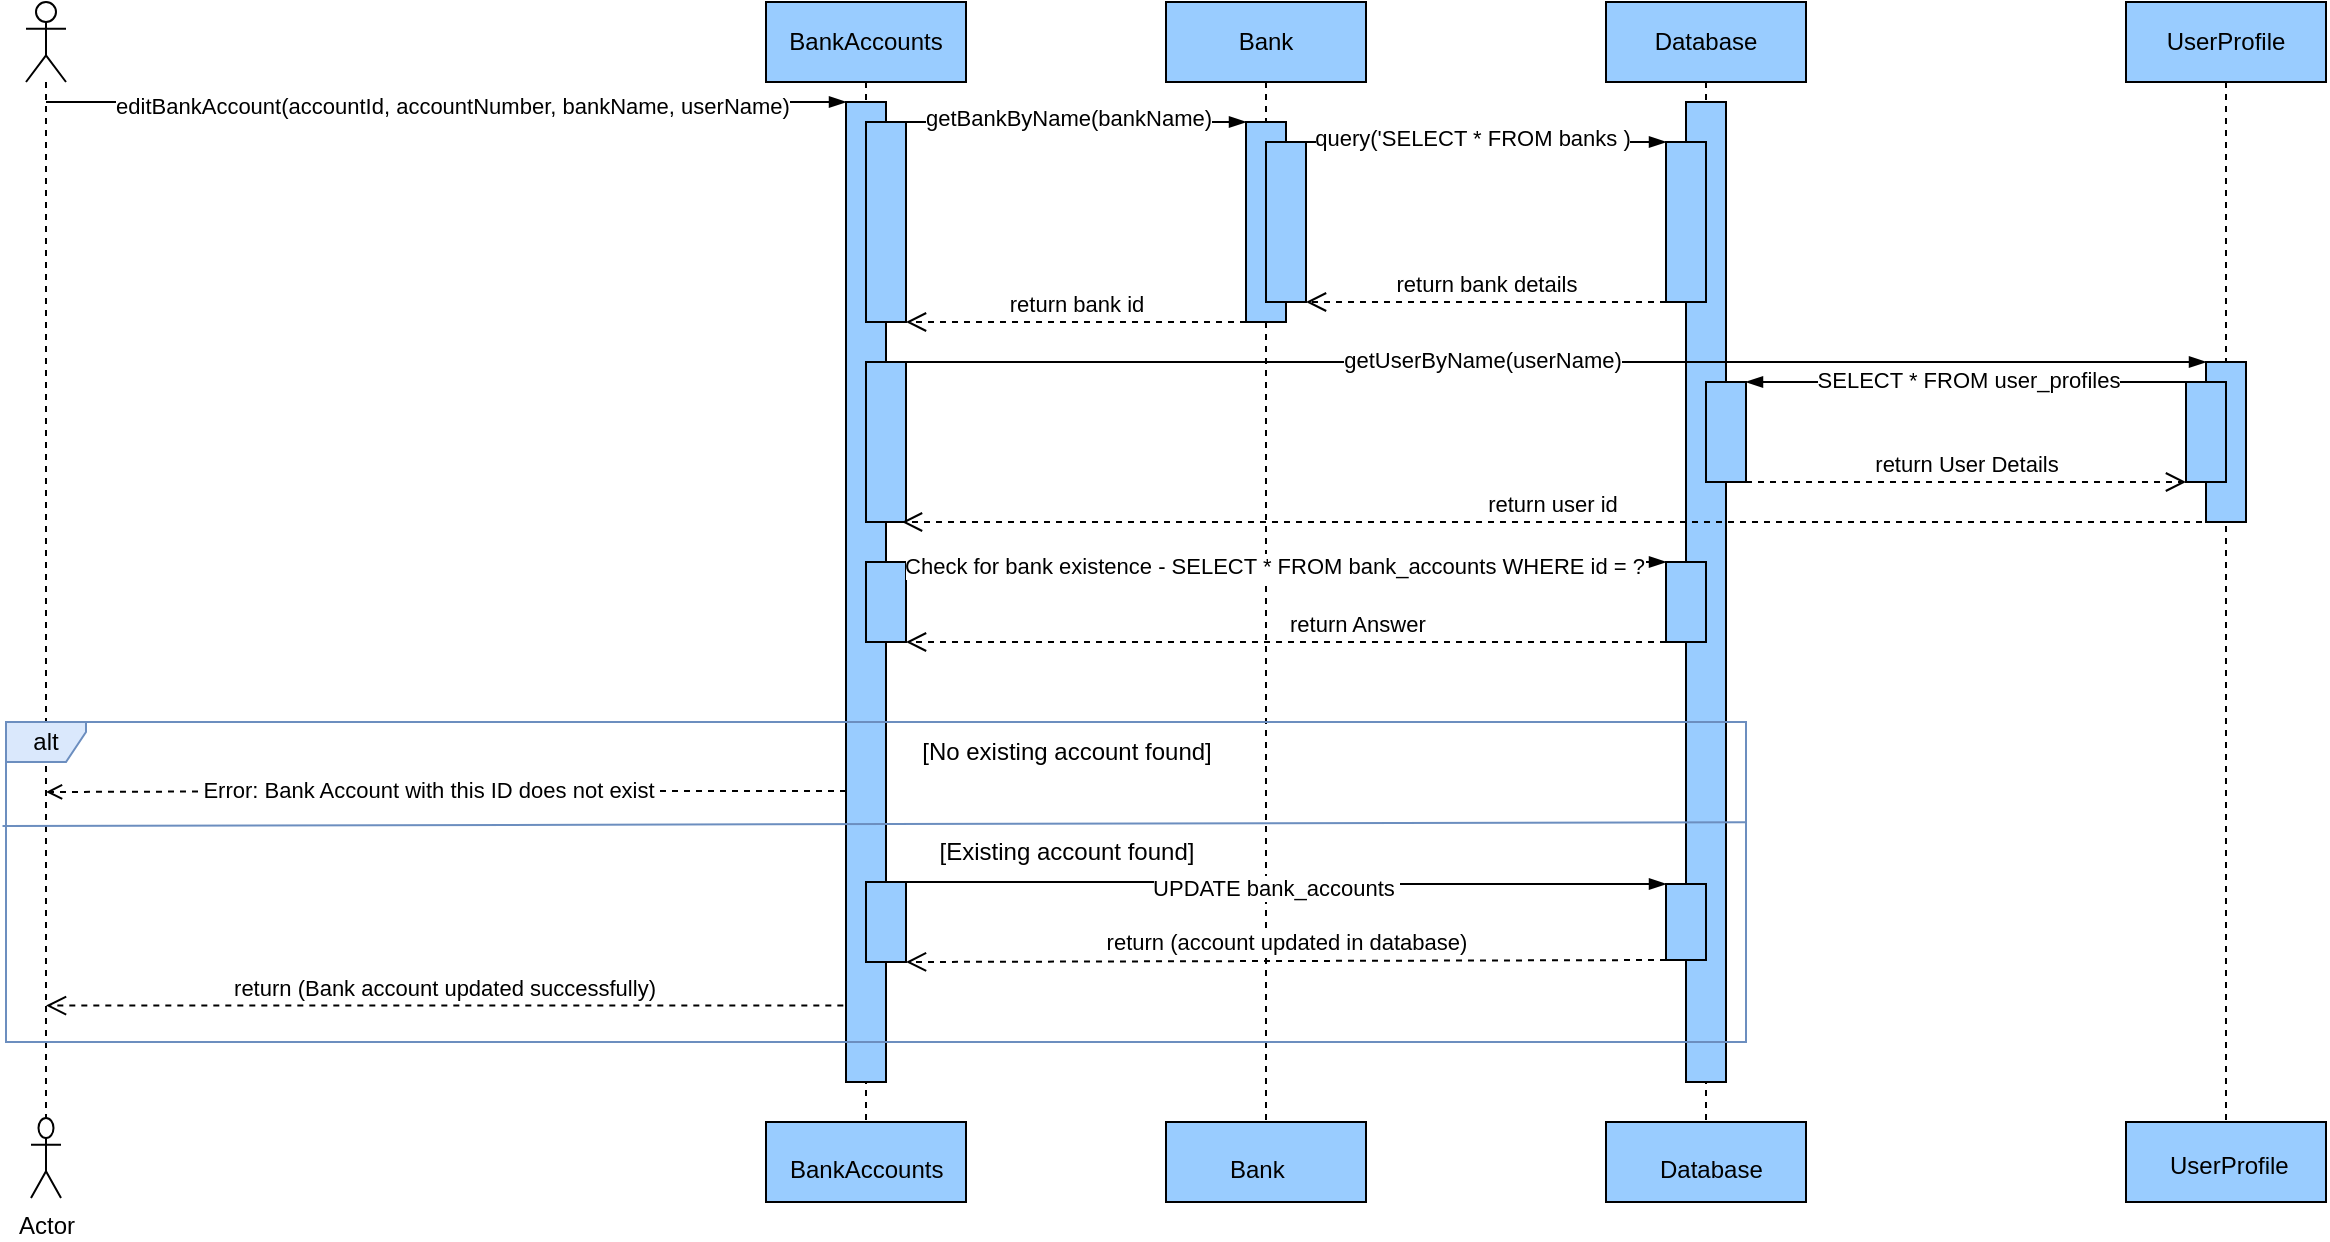 <mxfile version="24.2.3" type="device">
  <diagram name="Page-1" id="MjsJwB0A6UCAAo-0z1m6">
    <mxGraphModel dx="2284" dy="738" grid="1" gridSize="10" guides="1" tooltips="1" connect="1" arrows="1" fold="1" page="1" pageScale="1" pageWidth="850" pageHeight="1100" math="0" shadow="0">
      <root>
        <mxCell id="0" />
        <mxCell id="1" parent="0" />
        <mxCell id="C1IyReGumWcxW7wr3i9b-5" value="" style="group" parent="1" vertex="1" connectable="0">
          <mxGeometry x="-170" y="40" width="20" height="570" as="geometry" />
        </mxCell>
        <mxCell id="C1IyReGumWcxW7wr3i9b-4" value="" style="shape=umlLifeline;perimeter=lifelinePerimeter;whiteSpace=wrap;html=1;container=1;dropTarget=0;collapsible=0;recursiveResize=0;outlineConnect=0;portConstraint=eastwest;newEdgeStyle={&quot;curved&quot;:0,&quot;rounded&quot;:0};participant=umlActor;" parent="C1IyReGumWcxW7wr3i9b-5" vertex="1">
          <mxGeometry width="20" height="570" as="geometry" />
        </mxCell>
        <mxCell id="C1IyReGumWcxW7wr3i9b-1" value="Actor" style="shape=umlActor;verticalLabelPosition=bottom;verticalAlign=top;html=1;outlineConnect=0;" parent="C1IyReGumWcxW7wr3i9b-5" vertex="1">
          <mxGeometry x="2.5" y="558" width="15" height="40" as="geometry" />
        </mxCell>
        <mxCell id="C1IyReGumWcxW7wr3i9b-9" value="" style="group" parent="1" vertex="1" connectable="0">
          <mxGeometry x="200" y="40" width="100" height="570" as="geometry" />
        </mxCell>
        <mxCell id="C1IyReGumWcxW7wr3i9b-2" value="BankAccounts" style="shape=umlLifeline;perimeter=lifelinePerimeter;whiteSpace=wrap;html=1;container=1;dropTarget=0;collapsible=0;recursiveResize=0;outlineConnect=0;portConstraint=eastwest;newEdgeStyle={&quot;edgeStyle&quot;:&quot;elbowEdgeStyle&quot;,&quot;elbow&quot;:&quot;vertical&quot;,&quot;curved&quot;:0,&quot;rounded&quot;:0};fillColor=#99CCFF;" parent="C1IyReGumWcxW7wr3i9b-9" vertex="1">
          <mxGeometry width="100" height="570" as="geometry" />
        </mxCell>
        <mxCell id="C1IyReGumWcxW7wr3i9b-26" value="" style="rounded=0;whiteSpace=wrap;html=1;fillColor=#99CCFF;" parent="C1IyReGumWcxW7wr3i9b-9" vertex="1">
          <mxGeometry x="40" y="50" width="20" height="490" as="geometry" />
        </mxCell>
        <mxCell id="C1IyReGumWcxW7wr3i9b-39" value="" style="rounded=0;whiteSpace=wrap;html=1;fillColor=#99CCFF;" parent="C1IyReGumWcxW7wr3i9b-9" vertex="1">
          <mxGeometry x="50" y="60" width="20" height="100" as="geometry" />
        </mxCell>
        <mxCell id="C1IyReGumWcxW7wr3i9b-48" value="&lt;span style=&quot;color: rgba(0, 0, 0, 0); font-family: monospace; font-size: 0px; text-align: start; text-wrap: nowrap;&quot;&gt;%3CmxGraphModel%3E%3Croot%3E%3CmxCell%20id%3D%220%22%2F%3E%3CmxCell%20id%3D%221%22%20parent%3D%220%22%2F%3E%3CmxCell%20id%3D%222%22%20value%3D%22%22%20style%3D%22rounded%3D0%3BwhiteSpace%3Dwrap%3Bhtml%3D1%3B%22%20vertex%3D%221%22%20parent%3D%221%22%3E%3CmxGeometry%20x%3D%22660%22%20y%3D%22110%22%20width%3D%2220%22%20height%3D%2280%22%20as%3D%22geometry%22%2F%3E%3C%2FmxCell%3E%3C%2Froot%3E%3C%2FmxGraphModel%3E&lt;/span&gt;&lt;span style=&quot;color: rgba(0, 0, 0, 0); font-family: monospace; font-size: 0px; text-align: start; text-wrap: nowrap;&quot;&gt;%3CmxGraphModel%3E%3Croot%3E%3CmxCell%20id%3D%220%22%2F%3E%3CmxCell%20id%3D%221%22%20parent%3D%220%22%2F%3E%3CmxCell%20id%3D%222%22%20value%3D%22%22%20style%3D%22rounded%3D0%3BwhiteSpace%3Dwrap%3Bhtml%3D1%3B%22%20vertex%3D%221%22%20parent%3D%221%22%3E%3CmxGeometry%20x%3D%22660%22%20y%3D%22110%22%20width%3D%2220%22%20height%3D%2280%22%20as%3D%22geometry%22%2F%3E%3C%2FmxCell%3E%3C%2Froot%3E%3C%2FmxGraphModel%3E&lt;/span&gt;" style="rounded=0;whiteSpace=wrap;html=1;fillColor=#99CCFF;" parent="C1IyReGumWcxW7wr3i9b-9" vertex="1">
          <mxGeometry x="50" y="180" width="20" height="80" as="geometry" />
        </mxCell>
        <mxCell id="C1IyReGumWcxW7wr3i9b-59" value="" style="rounded=0;whiteSpace=wrap;html=1;fillColor=#99CCFF;" parent="C1IyReGumWcxW7wr3i9b-9" vertex="1">
          <mxGeometry x="50" y="280" width="20" height="40" as="geometry" />
        </mxCell>
        <mxCell id="C1IyReGumWcxW7wr3i9b-75" value="" style="rounded=0;whiteSpace=wrap;html=1;fillColor=#99CCFF;" parent="C1IyReGumWcxW7wr3i9b-9" vertex="1">
          <mxGeometry x="50" y="440" width="20" height="40" as="geometry" />
        </mxCell>
        <mxCell id="C1IyReGumWcxW7wr3i9b-10" value="" style="group" parent="1" vertex="1" connectable="0">
          <mxGeometry x="400" y="40" width="100" height="610" as="geometry" />
        </mxCell>
        <mxCell id="C1IyReGumWcxW7wr3i9b-11" value="Bank" style="shape=umlLifeline;perimeter=lifelinePerimeter;whiteSpace=wrap;html=1;container=1;dropTarget=0;collapsible=0;recursiveResize=0;outlineConnect=0;portConstraint=eastwest;newEdgeStyle={&quot;edgeStyle&quot;:&quot;elbowEdgeStyle&quot;,&quot;elbow&quot;:&quot;vertical&quot;,&quot;curved&quot;:0,&quot;rounded&quot;:0};fillColor=#99CCFF;" parent="C1IyReGumWcxW7wr3i9b-10" vertex="1">
          <mxGeometry width="100" height="574.808" as="geometry" />
        </mxCell>
        <mxCell id="C1IyReGumWcxW7wr3i9b-27" value="" style="rounded=0;whiteSpace=wrap;html=1;fillColor=#99CCFF;" parent="C1IyReGumWcxW7wr3i9b-10" vertex="1">
          <mxGeometry x="40" y="60" width="20" height="100" as="geometry" />
        </mxCell>
        <mxCell id="C1IyReGumWcxW7wr3i9b-13" value="" style="group" parent="1" vertex="1" connectable="0">
          <mxGeometry x="620" y="40" width="140" height="570" as="geometry" />
        </mxCell>
        <mxCell id="C1IyReGumWcxW7wr3i9b-14" value="Database" style="shape=umlLifeline;perimeter=lifelinePerimeter;whiteSpace=wrap;html=1;container=1;dropTarget=0;collapsible=0;recursiveResize=0;outlineConnect=0;portConstraint=eastwest;newEdgeStyle={&quot;edgeStyle&quot;:&quot;elbowEdgeStyle&quot;,&quot;elbow&quot;:&quot;vertical&quot;,&quot;curved&quot;:0,&quot;rounded&quot;:0};fillColor=#99CCFF;" parent="C1IyReGumWcxW7wr3i9b-13" vertex="1">
          <mxGeometry width="100" height="570" as="geometry" />
        </mxCell>
        <mxCell id="lJHCTL2yDhDO9OFitbf4-1" value="" style="rounded=0;whiteSpace=wrap;html=1;fillColor=#99CCFF;" vertex="1" parent="C1IyReGumWcxW7wr3i9b-13">
          <mxGeometry x="40" y="50" width="20" height="490" as="geometry" />
        </mxCell>
        <mxCell id="C1IyReGumWcxW7wr3i9b-31" value="&lt;span style=&quot;color: rgba(0, 0, 0, 0); font-family: monospace; font-size: 0px; text-align: start; text-wrap: nowrap;&quot;&gt;%3CmxGraphModel%3E%3Croot%3E%3CmxCell%20id%3D%220%22%2F%3E%3CmxCell%20id%3D%221%22%20parent%3D%220%22%2F%3E%3CmxCell%20id%3D%222%22%20value%3D%22%22%20style%3D%22rounded%3D0%3BwhiteSpace%3Dwrap%3Bhtml%3D1%3B%22%20vertex%3D%221%22%20parent%3D%221%22%3E%3CmxGeometry%20x%3D%22660%22%20y%3D%22110%22%20width%3D%2220%22%20height%3D%2280%22%20as%3D%22geometry%22%2F%3E%3C%2FmxCell%3E%3C%2Froot%3E%3C%2FmxGraphModel%3E&lt;/span&gt;&lt;span style=&quot;color: rgba(0, 0, 0, 0); font-family: monospace; font-size: 0px; text-align: start; text-wrap: nowrap;&quot;&gt;%3CmxGraphModel%3E%3Croot%3E%3CmxCell%20id%3D%220%22%2F%3E%3CmxCell%20id%3D%221%22%20parent%3D%220%22%2F%3E%3CmxCell%20id%3D%222%22%20value%3D%22%22%20style%3D%22rounded%3D0%3BwhiteSpace%3Dwrap%3Bhtml%3D1%3B%22%20vertex%3D%221%22%20parent%3D%221%22%3E%3CmxGeometry%20x%3D%22660%22%20y%3D%22110%22%20width%3D%2220%22%20height%3D%2280%22%20as%3D%22geometry%22%2F%3E%3C%2FmxCell%3E%3C%2Froot%3E%3C%2FmxGraphModel%3E&lt;/span&gt;" style="rounded=0;whiteSpace=wrap;html=1;fillColor=#99CCFF;" parent="C1IyReGumWcxW7wr3i9b-13" vertex="1">
          <mxGeometry x="30" y="70" width="20" height="80" as="geometry" />
        </mxCell>
        <mxCell id="C1IyReGumWcxW7wr3i9b-45" value="&lt;span style=&quot;color: rgba(0, 0, 0, 0); font-family: monospace; font-size: 0px; text-align: start; text-wrap: nowrap;&quot;&gt;%3CmxGraphModel%3E%3Croot%3E%3CmxCell%20id%3D%220%22%2F%3E%3CmxCell%20id%3D%221%22%20parent%3D%220%22%2F%3E%3CmxCell%20id%3D%222%22%20value%3D%22%22%20style%3D%22group%22%20vertex%3D%221%22%20connectable%3D%220%22%20parent%3D%221%22%3E%3CmxGeometry%20x%3D%22620%22%20y%3D%2240%22%20width%3D%22140%22%20height%3D%22520%22%20as%3D%22geometry%22%2F%3E%3C%2FmxCell%3E%3CmxCell%20id%3D%223%22%20value%3D%22Database%22%20style%3D%22shape%3DumlLifeline%3Bperimeter%3DlifelinePerimeter%3BwhiteSpace%3Dwrap%3Bhtml%3D1%3Bcontainer%3D1%3BdropTarget%3D0%3Bcollapsible%3D0%3BrecursiveResize%3D0%3BoutlineConnect%3D0%3BportConstraint%3Deastwest%3BnewEdgeStyle%3D%7B%26quot%3BedgeStyle%26quot%3B%3A%26quot%3BelbowEdgeStyle%26quot%3B%2C%26quot%3Belbow%26quot%3B%3A%26quot%3Bvertical%26quot%3B%2C%26quot%3Bcurved%26quot%3B%3A0%2C%26quot%3Brounded%26quot%3B%3A0%7D%3B%22%20vertex%3D%221%22%20parent%3D%222%22%3E%3CmxGeometry%20width%3D%22100%22%20height%3D%22490%22%20as%3D%22geometry%22%2F%3E%3C%2FmxCell%3E%3CmxCell%20id%3D%224%22%20value%3D%22%22%20style%3D%22rounded%3D0%3BwhiteSpace%3Dwrap%3Bhtml%3D1%3B%22%20vertex%3D%221%22%20parent%3D%222%22%3E%3CmxGeometry%20y%3D%22480%22%20width%3D%22100%22%20height%3D%2240%22%20as%3D%22geometry%22%2F%3E%3C%2FmxCell%3E%3CmxCell%20id%3D%225%22%20value%3D%22%26lt%3Bspan%20style%3D%26quot%3Bcolor%3A%20rgb(0%2C%200%2C%200)%3B%20font-family%3A%20Helvetica%3B%20font-size%3A%2012px%3B%20font-style%3A%20normal%3B%20font-variant-ligatures%3A%20normal%3B%20font-variant-caps%3A%20normal%3B%20font-weight%3A%20400%3B%20letter-spacing%3A%20normal%3B%20orphans%3A%202%3B%20text-align%3A%20center%3B%20text-indent%3A%200px%3B%20text-transform%3A%20none%3B%20widows%3A%202%3B%20word-spacing%3A%200px%3B%20-webkit-text-stroke-width%3A%200px%3B%20white-space%3A%20normal%3B%20background-color%3A%20rgb(251%2C%20251%2C%20251)%3B%20text-decoration-thickness%3A%20initial%3B%20text-decoration-style%3A%20initial%3B%20text-decoration-color%3A%20initial%3B%20display%3A%20inline%20!important%3B%20float%3A%20none%3B%26quot%3B%26gt%3BDatabase%26lt%3B%2Fspan%26gt%3B%22%20style%3D%22text%3BwhiteSpace%3Dwrap%3Bhtml%3D1%3B%22%20vertex%3D%221%22%20parent%3D%222%22%3E%3CmxGeometry%20x%3D%2225%22%20y%3D%22490%22%20width%3D%2250%22%20height%3D%2220%22%20as%3D%22geometry%22%2F%3E%3C%2FmxCell%3E%3CmxCell%20id%3D%226%22%20value%3D%22%26lt%3Bspan%20style%3D%26quot%3Bcolor%3A%20rgba(0%2C%200%2C%200%2C%200)%3B%20font-family%3A%20monospace%3B%20font-size%3A%200px%3B%20text-align%3A%20start%3B%20text-wrap%3A%20nowrap%3B%26quot%3B%26gt%3B%253CmxGraphModel%253E%253Croot%253E%253CmxCell%2520id%253D%25220%2522%252F%253E%253CmxCell%2520id%253D%25221%2522%2520parent%253D%25220%2522%252F%253E%253CmxCell%2520id%253D%25222%2522%2520value%253D%2522%2522%2520style%253D%2522rounded%253D0%253BwhiteSpace%253Dwrap%253Bhtml%253D1%253B%2522%2520vertex%253D%25221%2522%2520parent%253D%25221%2522%253E%253CmxGeometry%2520x%253D%2522660%2522%2520y%253D%2522110%2522%2520width%253D%252220%2522%2520height%253D%252280%2522%2520as%253D%2522geometry%2522%252F%253E%253C%252FmxCell%253E%253C%252Froot%253E%253C%252FmxGraphModel%253E%26lt%3B%2Fspan%26gt%3B%26lt%3Bspan%20style%3D%26quot%3Bcolor%3A%20rgba(0%2C%200%2C%200%2C%200)%3B%20font-family%3A%20monospace%3B%20font-size%3A%200px%3B%20text-align%3A%20start%3B%20text-wrap%3A%20nowrap%3B%26quot%3B%26gt%3B%253CmxGraphModel%253E%253Croot%253E%253CmxCell%2520id%253D%25220%2522%252F%253E%253CmxCell%2520id%253D%25221%2522%2520parent%253D%25220%2522%252F%253E%253CmxCell%2520id%253D%25222%2522%2520value%253D%2522%2522%2520style%253D%2522rounded%253D0%253BwhiteSpace%253Dwrap%253Bhtml%253D1%253B%2522%2520vertex%253D%25221%2522%2520parent%253D%25221%2522%253E%253CmxGeometry%2520x%253D%2522660%2522%2520y%253D%2522110%2522%2520width%253D%252220%2522%2520height%253D%252280%2522%2520as%253D%2522geometry%2522%252F%253E%253C%252FmxCell%253E%253C%252Froot%253E%253C%252FmxGraphModel%253E%26lt%3B%2Fspan%26gt%3B%22%20style%3D%22rounded%3D0%3BwhiteSpace%3Dwrap%3Bhtml%3D1%3B%22%20vertex%3D%221%22%20parent%3D%222%22%3E%3CmxGeometry%20x%3D%2240%22%20y%3D%2270%22%20width%3D%2220%22%20height%3D%2280%22%20as%3D%22geometry%22%2F%3E%3C%2FmxCell%3E%3CmxCell%20id%3D%227%22%20value%3D%22%22%20style%3D%22rounded%3D0%3BwhiteSpace%3Dwrap%3Bhtml%3D1%3B%22%20vertex%3D%221%22%20parent%3D%222%22%3E%3CmxGeometry%20x%3D%2240%22%20y%3D%22190%22%20width%3D%2220%22%20height%3D%2250%22%20as%3D%22geometry%22%2F%3E%3C%2FmxCell%3E%3C%2Froot%3E%3C%2FmxGraphModel%3E&lt;/span&gt;" style="rounded=0;whiteSpace=wrap;html=1;fillColor=#99CCFF;" parent="C1IyReGumWcxW7wr3i9b-13" vertex="1">
          <mxGeometry x="50" y="190" width="20" height="50" as="geometry" />
        </mxCell>
        <mxCell id="C1IyReGumWcxW7wr3i9b-57" value="" style="rounded=0;whiteSpace=wrap;html=1;fillColor=#99CCFF;" parent="C1IyReGumWcxW7wr3i9b-13" vertex="1">
          <mxGeometry x="30" y="280" width="20" height="40" as="geometry" />
        </mxCell>
        <mxCell id="C1IyReGumWcxW7wr3i9b-72" value="" style="rounded=0;whiteSpace=wrap;html=1;fillColor=#99CCFF;" parent="C1IyReGumWcxW7wr3i9b-13" vertex="1">
          <mxGeometry x="30" y="441" width="20" height="38" as="geometry" />
        </mxCell>
        <mxCell id="C1IyReGumWcxW7wr3i9b-16" value="" style="group" parent="1" vertex="1" connectable="0">
          <mxGeometry x="880" y="40" width="100" height="580" as="geometry" />
        </mxCell>
        <mxCell id="C1IyReGumWcxW7wr3i9b-17" value="UserProfile" style="shape=umlLifeline;perimeter=lifelinePerimeter;whiteSpace=wrap;html=1;container=1;dropTarget=0;collapsible=0;recursiveResize=0;outlineConnect=0;portConstraint=eastwest;newEdgeStyle={&quot;edgeStyle&quot;:&quot;elbowEdgeStyle&quot;,&quot;elbow&quot;:&quot;vertical&quot;,&quot;curved&quot;:0,&quot;rounded&quot;:0};fillColor=#99CCFF;" parent="C1IyReGumWcxW7wr3i9b-16" vertex="1">
          <mxGeometry width="100" height="580" as="geometry" />
        </mxCell>
        <mxCell id="C1IyReGumWcxW7wr3i9b-40" value="" style="rounded=0;whiteSpace=wrap;html=1;fillColor=#99CCFF;" parent="C1IyReGumWcxW7wr3i9b-16" vertex="1">
          <mxGeometry x="40" y="180" width="20" height="80" as="geometry" />
        </mxCell>
        <mxCell id="C1IyReGumWcxW7wr3i9b-41" value="" style="rounded=0;whiteSpace=wrap;html=1;fillColor=#99CCFF;" parent="C1IyReGumWcxW7wr3i9b-16" vertex="1">
          <mxGeometry x="30" y="190" width="20" height="50" as="geometry" />
        </mxCell>
        <mxCell id="C1IyReGumWcxW7wr3i9b-24" value="" style="edgeStyle=elbowEdgeStyle;fontSize=12;html=1;endArrow=blockThin;endFill=1;rounded=0;entryX=0;entryY=0;entryDx=0;entryDy=0;" parent="1" source="C1IyReGumWcxW7wr3i9b-4" target="C1IyReGumWcxW7wr3i9b-26" edge="1">
          <mxGeometry width="160" relative="1" as="geometry">
            <mxPoint x="-30.5" y="100" as="sourcePoint" />
            <mxPoint x="220" y="100" as="targetPoint" />
            <Array as="points">
              <mxPoint x="-60" y="90" />
            </Array>
          </mxGeometry>
        </mxCell>
        <mxCell id="C1IyReGumWcxW7wr3i9b-25" value="editBankAccount(accountId, accountNumber, bankName, userName)" style="edgeLabel;html=1;align=center;verticalAlign=middle;resizable=0;points=[];" parent="C1IyReGumWcxW7wr3i9b-24" vertex="1" connectable="0">
          <mxGeometry x="0.284" y="-2" relative="1" as="geometry">
            <mxPoint x="-54" as="offset" />
          </mxGeometry>
        </mxCell>
        <mxCell id="C1IyReGumWcxW7wr3i9b-28" value="" style="edgeStyle=elbowEdgeStyle;fontSize=12;html=1;endArrow=blockThin;endFill=1;rounded=0;entryX=0;entryY=0;entryDx=0;entryDy=0;exitX=1;exitY=0;exitDx=0;exitDy=0;" parent="1" source="C1IyReGumWcxW7wr3i9b-39" target="C1IyReGumWcxW7wr3i9b-27" edge="1">
          <mxGeometry width="160" relative="1" as="geometry">
            <mxPoint x="290" y="100" as="sourcePoint" />
            <mxPoint x="510" y="230" as="targetPoint" />
          </mxGeometry>
        </mxCell>
        <mxCell id="C1IyReGumWcxW7wr3i9b-29" value="getBankByName(bankName)" style="edgeLabel;html=1;align=center;verticalAlign=middle;resizable=0;points=[];" parent="C1IyReGumWcxW7wr3i9b-28" vertex="1" connectable="0">
          <mxGeometry x="-0.137" y="2" relative="1" as="geometry">
            <mxPoint x="7" as="offset" />
          </mxGeometry>
        </mxCell>
        <mxCell id="C1IyReGumWcxW7wr3i9b-30" value="" style="rounded=0;whiteSpace=wrap;html=1;fillColor=#99CCFF;" parent="1" vertex="1">
          <mxGeometry x="450" y="110" width="20" height="80" as="geometry" />
        </mxCell>
        <mxCell id="C1IyReGumWcxW7wr3i9b-32" value="" style="edgeStyle=elbowEdgeStyle;fontSize=12;html=1;endArrow=blockThin;endFill=1;rounded=0;exitX=1;exitY=0;exitDx=0;exitDy=0;entryX=0;entryY=0;entryDx=0;entryDy=0;" parent="1" source="C1IyReGumWcxW7wr3i9b-30" target="C1IyReGumWcxW7wr3i9b-31" edge="1">
          <mxGeometry width="160" relative="1" as="geometry">
            <mxPoint x="350" y="230" as="sourcePoint" />
            <mxPoint x="510" y="230" as="targetPoint" />
          </mxGeometry>
        </mxCell>
        <mxCell id="C1IyReGumWcxW7wr3i9b-33" value="query(&#39;SELECT * FROM banks )" style="edgeLabel;html=1;align=center;verticalAlign=middle;resizable=0;points=[];" parent="C1IyReGumWcxW7wr3i9b-32" vertex="1" connectable="0">
          <mxGeometry x="-0.123" y="2" relative="1" as="geometry">
            <mxPoint x="4" as="offset" />
          </mxGeometry>
        </mxCell>
        <mxCell id="C1IyReGumWcxW7wr3i9b-34" value="return bank details" style="html=1;verticalAlign=bottom;endArrow=open;dashed=1;endSize=8;curved=0;rounded=0;exitX=0;exitY=1;exitDx=0;exitDy=0;entryX=1;entryY=1;entryDx=0;entryDy=0;" parent="1" source="C1IyReGumWcxW7wr3i9b-31" target="C1IyReGumWcxW7wr3i9b-30" edge="1">
          <mxGeometry relative="1" as="geometry">
            <mxPoint x="470" y="230" as="sourcePoint" />
            <mxPoint x="390" y="230" as="targetPoint" />
          </mxGeometry>
        </mxCell>
        <mxCell id="C1IyReGumWcxW7wr3i9b-35" value="return bank id" style="html=1;verticalAlign=bottom;endArrow=open;dashed=1;endSize=8;curved=0;rounded=0;exitX=0;exitY=1;exitDx=0;exitDy=0;entryX=1;entryY=1;entryDx=0;entryDy=0;" parent="1" source="C1IyReGumWcxW7wr3i9b-27" target="C1IyReGumWcxW7wr3i9b-39" edge="1">
          <mxGeometry relative="1" as="geometry">
            <mxPoint x="470" y="230" as="sourcePoint" />
            <mxPoint x="290" y="200" as="targetPoint" />
          </mxGeometry>
        </mxCell>
        <mxCell id="C1IyReGumWcxW7wr3i9b-36" value="" style="edgeStyle=elbowEdgeStyle;fontSize=12;html=1;endArrow=blockThin;endFill=1;rounded=0;entryX=0;entryY=0;entryDx=0;entryDy=0;exitX=1;exitY=0;exitDx=0;exitDy=0;" parent="1" source="C1IyReGumWcxW7wr3i9b-48" target="C1IyReGumWcxW7wr3i9b-40" edge="1">
          <mxGeometry width="160" relative="1" as="geometry">
            <mxPoint x="290" y="220" as="sourcePoint" />
            <mxPoint x="900" y="220" as="targetPoint" />
            <Array as="points">
              <mxPoint x="730" y="220" />
            </Array>
          </mxGeometry>
        </mxCell>
        <mxCell id="C1IyReGumWcxW7wr3i9b-37" value="getUserByName(userName)" style="edgeLabel;html=1;align=center;verticalAlign=middle;resizable=0;points=[];" parent="C1IyReGumWcxW7wr3i9b-36" vertex="1" connectable="0">
          <mxGeometry x="0.46" y="1" relative="1" as="geometry">
            <mxPoint x="-187" as="offset" />
          </mxGeometry>
        </mxCell>
        <mxCell id="C1IyReGumWcxW7wr3i9b-42" value="" style="edgeStyle=elbowEdgeStyle;fontSize=12;html=1;endArrow=blockThin;endFill=1;rounded=0;exitX=0;exitY=0;exitDx=0;exitDy=0;entryX=1;entryY=0;entryDx=0;entryDy=0;" parent="1" source="C1IyReGumWcxW7wr3i9b-41" target="C1IyReGumWcxW7wr3i9b-45" edge="1">
          <mxGeometry width="160" relative="1" as="geometry">
            <mxPoint x="520" y="250" as="sourcePoint" />
            <mxPoint x="710" y="230" as="targetPoint" />
          </mxGeometry>
        </mxCell>
        <mxCell id="C1IyReGumWcxW7wr3i9b-43" value="SELECT * FROM user_profiles" style="edgeLabel;html=1;align=center;verticalAlign=middle;resizable=0;points=[];" parent="C1IyReGumWcxW7wr3i9b-42" vertex="1" connectable="0">
          <mxGeometry x="-0.097" y="-1" relative="1" as="geometry">
            <mxPoint x="-10" as="offset" />
          </mxGeometry>
        </mxCell>
        <mxCell id="C1IyReGumWcxW7wr3i9b-46" value="return User Details" style="html=1;verticalAlign=bottom;endArrow=open;dashed=1;endSize=8;curved=0;rounded=0;exitX=1;exitY=1;exitDx=0;exitDy=0;entryX=0;entryY=1;entryDx=0;entryDy=0;" parent="1" source="C1IyReGumWcxW7wr3i9b-45" target="C1IyReGumWcxW7wr3i9b-41" edge="1">
          <mxGeometry relative="1" as="geometry">
            <mxPoint x="640" y="250" as="sourcePoint" />
            <mxPoint x="560" y="250" as="targetPoint" />
          </mxGeometry>
        </mxCell>
        <mxCell id="C1IyReGumWcxW7wr3i9b-47" value="return user id" style="html=1;verticalAlign=bottom;endArrow=open;dashed=1;endSize=8;curved=0;rounded=0;exitX=0;exitY=1;exitDx=0;exitDy=0;entryX=1;entryY=1;entryDx=0;entryDy=0;" parent="1" edge="1">
          <mxGeometry relative="1" as="geometry">
            <mxPoint x="918" y="300" as="sourcePoint" />
            <mxPoint x="268" y="300" as="targetPoint" />
          </mxGeometry>
        </mxCell>
        <mxCell id="C1IyReGumWcxW7wr3i9b-49" value="" style="edgeStyle=elbowEdgeStyle;fontSize=12;html=1;endArrow=blockThin;endFill=1;rounded=0;entryX=0;entryY=0;entryDx=0;entryDy=0;exitX=1;exitY=0;exitDx=0;exitDy=0;" parent="1" source="C1IyReGumWcxW7wr3i9b-59" target="C1IyReGumWcxW7wr3i9b-57" edge="1">
          <mxGeometry width="160" relative="1" as="geometry">
            <mxPoint x="290" y="320" as="sourcePoint" />
            <mxPoint x="640" y="320" as="targetPoint" />
            <Array as="points" />
          </mxGeometry>
        </mxCell>
        <mxCell id="C1IyReGumWcxW7wr3i9b-50" value="Check for bank existence -&amp;nbsp;SELECT * FROM bank_accounts WHERE id = ?" style="edgeLabel;html=1;align=center;verticalAlign=middle;resizable=0;points=[];" parent="C1IyReGumWcxW7wr3i9b-49" vertex="1" connectable="0">
          <mxGeometry x="0.107" y="-2" relative="1" as="geometry">
            <mxPoint x="-27" as="offset" />
          </mxGeometry>
        </mxCell>
        <mxCell id="C1IyReGumWcxW7wr3i9b-58" value="&lt;div style=&quot;&quot;&gt;return Answer&lt;/div&gt;" style="html=1;verticalAlign=bottom;endArrow=open;dashed=1;endSize=8;curved=0;rounded=0;exitX=0;exitY=1;exitDx=0;exitDy=0;entryX=1;entryY=1;entryDx=0;entryDy=0;align=left;" parent="1" source="C1IyReGumWcxW7wr3i9b-57" target="C1IyReGumWcxW7wr3i9b-59" edge="1">
          <mxGeometry relative="1" as="geometry">
            <mxPoint x="640" y="250" as="sourcePoint" />
            <mxPoint x="300" y="360" as="targetPoint" />
          </mxGeometry>
        </mxCell>
        <mxCell id="C1IyReGumWcxW7wr3i9b-60" value="alt" style="shape=umlFrame;whiteSpace=wrap;html=1;pointerEvents=0;width=40;height=20;fillColor=#dae8fc;strokeColor=#6c8ebf;" parent="1" vertex="1">
          <mxGeometry x="-180" y="400" width="870" height="160" as="geometry" />
        </mxCell>
        <mxCell id="C1IyReGumWcxW7wr3i9b-61" value="" style="group;fillColor=#99CCFF;" parent="1" vertex="1" connectable="0">
          <mxGeometry x="200" y="600" width="100" height="40" as="geometry" />
        </mxCell>
        <mxCell id="C1IyReGumWcxW7wr3i9b-8" value="" style="rounded=0;whiteSpace=wrap;html=1;fillColor=#99CCFF;" parent="C1IyReGumWcxW7wr3i9b-61" vertex="1">
          <mxGeometry width="100" height="40" as="geometry" />
        </mxCell>
        <mxCell id="C1IyReGumWcxW7wr3i9b-19" value="&lt;span style=&quot;color: rgb(0, 0, 0); font-family: Helvetica; font-size: 12px; font-style: normal; font-variant-ligatures: normal; font-variant-caps: normal; font-weight: 400; letter-spacing: normal; orphans: 2; text-align: center; text-indent: 0px; text-transform: none; widows: 2; word-spacing: 0px; -webkit-text-stroke-width: 0px; white-space: normal; text-decoration-thickness: initial; text-decoration-style: initial; text-decoration-color: initial; float: none; display: inline !important; background-color: rgb(153, 204, 255);&quot;&gt;BankAccounts&lt;/span&gt;" style="text;whiteSpace=wrap;html=1;fillColor=#99CCFF;" parent="C1IyReGumWcxW7wr3i9b-61" vertex="1">
          <mxGeometry x="10" y="10" width="80" height="20" as="geometry" />
        </mxCell>
        <mxCell id="C1IyReGumWcxW7wr3i9b-12" value="" style="rounded=0;whiteSpace=wrap;html=1;fillColor=#99CCFF;" parent="1" vertex="1">
          <mxGeometry x="400" y="600" width="100" height="40" as="geometry" />
        </mxCell>
        <mxCell id="C1IyReGumWcxW7wr3i9b-20" value="&lt;span style=&quot;color: rgb(0, 0, 0); font-family: Helvetica; font-size: 12px; font-style: normal; font-variant-ligatures: normal; font-variant-caps: normal; font-weight: 400; letter-spacing: normal; orphans: 2; text-align: center; text-indent: 0px; text-transform: none; widows: 2; word-spacing: 0px; -webkit-text-stroke-width: 0px; white-space: normal; text-decoration-thickness: initial; text-decoration-style: initial; text-decoration-color: initial; float: none; display: inline !important; background-color: rgb(153, 204, 255);&quot;&gt;Bank&lt;/span&gt;" style="text;whiteSpace=wrap;html=1;fillColor=#99CCFF;" parent="1" vertex="1">
          <mxGeometry x="430" y="610" width="30" height="20" as="geometry" />
        </mxCell>
        <mxCell id="C1IyReGumWcxW7wr3i9b-63" value="" style="group;fillColor=#99CCFF;" parent="1" vertex="1" connectable="0">
          <mxGeometry x="620" y="600" width="100" height="40" as="geometry" />
        </mxCell>
        <mxCell id="C1IyReGumWcxW7wr3i9b-15" value="" style="rounded=0;whiteSpace=wrap;html=1;fillColor=#99CCFF;" parent="C1IyReGumWcxW7wr3i9b-63" vertex="1">
          <mxGeometry width="100" height="40" as="geometry" />
        </mxCell>
        <mxCell id="C1IyReGumWcxW7wr3i9b-21" value="&lt;span style=&quot;color: rgb(0, 0, 0); font-family: Helvetica; font-size: 12px; font-style: normal; font-variant-ligatures: normal; font-variant-caps: normal; font-weight: 400; letter-spacing: normal; orphans: 2; text-align: center; text-indent: 0px; text-transform: none; widows: 2; word-spacing: 0px; -webkit-text-stroke-width: 0px; white-space: normal; text-decoration-thickness: initial; text-decoration-style: initial; text-decoration-color: initial; float: none; display: inline !important; background-color: rgb(153, 204, 255);&quot;&gt;Database&lt;/span&gt;" style="text;whiteSpace=wrap;html=1;fillColor=#99CCFF;" parent="C1IyReGumWcxW7wr3i9b-63" vertex="1">
          <mxGeometry x="25" y="10" width="50" height="20" as="geometry" />
        </mxCell>
        <mxCell id="C1IyReGumWcxW7wr3i9b-18" value="" style="rounded=0;whiteSpace=wrap;html=1;fillColor=#99CCFF;" parent="1" vertex="1">
          <mxGeometry x="880" y="600" width="100" height="40" as="geometry" />
        </mxCell>
        <mxCell id="C1IyReGumWcxW7wr3i9b-22" value="&lt;span style=&quot;color: rgb(0, 0, 0); font-family: Helvetica; font-size: 12px; font-style: normal; font-variant-ligatures: normal; font-variant-caps: normal; font-weight: 400; letter-spacing: normal; orphans: 2; text-align: center; text-indent: 0px; text-transform: none; widows: 2; word-spacing: 0px; -webkit-text-stroke-width: 0px; white-space: normal; text-decoration-thickness: initial; text-decoration-style: initial; text-decoration-color: initial; float: none; display: inline !important; background-color: rgb(153, 204, 255);&quot;&gt;UserProfile&lt;/span&gt;" style="text;whiteSpace=wrap;html=1;fillColor=#99CCFF;" parent="1" vertex="1">
          <mxGeometry x="900" y="608" width="60" height="20" as="geometry" />
        </mxCell>
        <mxCell id="C1IyReGumWcxW7wr3i9b-66" value="" style="edgeStyle=elbowEdgeStyle;fontSize=12;html=1;endArrow=open;endFill=0;rounded=0;exitX=0;exitY=0.75;exitDx=0;exitDy=0;dashed=1;" parent="1" target="C1IyReGumWcxW7wr3i9b-4" edge="1">
          <mxGeometry width="160" relative="1" as="geometry">
            <mxPoint x="240" y="434.5" as="sourcePoint" />
            <mxPoint x="-110.5" y="435" as="targetPoint" />
            <Array as="points">
              <mxPoint y="435" />
            </Array>
          </mxGeometry>
        </mxCell>
        <mxCell id="C1IyReGumWcxW7wr3i9b-67" value="Error: Bank Account with this ID does not exist" style="edgeLabel;html=1;align=center;verticalAlign=middle;resizable=0;points=[];" parent="C1IyReGumWcxW7wr3i9b-66" vertex="1" connectable="0">
          <mxGeometry x="-0.138" y="-1" relative="1" as="geometry">
            <mxPoint x="-37" as="offset" />
          </mxGeometry>
        </mxCell>
        <mxCell id="C1IyReGumWcxW7wr3i9b-68" value="" style="endArrow=none;html=1;rounded=0;entryX=1;entryY=0.313;entryDx=0;entryDy=0;entryPerimeter=0;fillColor=#dae8fc;strokeColor=#6c8ebf;exitX=-0.002;exitY=0.325;exitDx=0;exitDy=0;exitPerimeter=0;" parent="1" source="C1IyReGumWcxW7wr3i9b-60" target="C1IyReGumWcxW7wr3i9b-60" edge="1">
          <mxGeometry width="50" height="50" relative="1" as="geometry">
            <mxPoint x="-130" y="452" as="sourcePoint" />
            <mxPoint x="190" y="452" as="targetPoint" />
          </mxGeometry>
        </mxCell>
        <mxCell id="C1IyReGumWcxW7wr3i9b-69" value="[Existing account found]" style="text;html=1;align=center;verticalAlign=middle;resizable=0;points=[];autosize=1;strokeColor=none;fillColor=none;" parent="1" vertex="1">
          <mxGeometry x="275" y="450" width="150" height="30" as="geometry" />
        </mxCell>
        <mxCell id="C1IyReGumWcxW7wr3i9b-70" value="[No existing account found]" style="text;html=1;align=center;verticalAlign=middle;resizable=0;points=[];autosize=1;strokeColor=none;fillColor=none;" parent="1" vertex="1">
          <mxGeometry x="265" y="400" width="170" height="30" as="geometry" />
        </mxCell>
        <mxCell id="C1IyReGumWcxW7wr3i9b-71" value="" style="edgeStyle=elbowEdgeStyle;fontSize=12;html=1;endArrow=blockThin;endFill=1;rounded=0;entryX=0;entryY=0;entryDx=0;entryDy=0;exitX=1;exitY=0;exitDx=0;exitDy=0;" parent="1" source="C1IyReGumWcxW7wr3i9b-75" target="C1IyReGumWcxW7wr3i9b-72" edge="1">
          <mxGeometry width="160" relative="1" as="geometry">
            <mxPoint x="280" y="482" as="sourcePoint" />
            <mxPoint x="620" y="480" as="targetPoint" />
          </mxGeometry>
        </mxCell>
        <mxCell id="C1IyReGumWcxW7wr3i9b-73" value="UPDATE bank_accounts&amp;nbsp;" style="edgeLabel;html=1;align=center;verticalAlign=middle;resizable=0;points=[];" parent="C1IyReGumWcxW7wr3i9b-71" vertex="1" connectable="0">
          <mxGeometry x="0.275" y="-2" relative="1" as="geometry">
            <mxPoint x="-57" as="offset" />
          </mxGeometry>
        </mxCell>
        <mxCell id="C1IyReGumWcxW7wr3i9b-74" value="return (account updated in database)" style="html=1;verticalAlign=bottom;endArrow=open;dashed=1;endSize=8;curved=0;rounded=0;exitX=0;exitY=1;exitDx=0;exitDy=0;entryX=1;entryY=1;entryDx=0;entryDy=0;" parent="1" source="C1IyReGumWcxW7wr3i9b-72" target="C1IyReGumWcxW7wr3i9b-75" edge="1">
          <mxGeometry relative="1" as="geometry">
            <mxPoint x="400" y="480" as="sourcePoint" />
            <mxPoint x="390" y="520" as="targetPoint" />
          </mxGeometry>
        </mxCell>
        <mxCell id="C1IyReGumWcxW7wr3i9b-76" value="return (Bank account updated successfully)" style="html=1;verticalAlign=bottom;endArrow=open;dashed=1;endSize=8;curved=0;rounded=0;exitX=-0.067;exitY=0.922;exitDx=0;exitDy=0;exitPerimeter=0;" parent="1" source="C1IyReGumWcxW7wr3i9b-26" target="C1IyReGumWcxW7wr3i9b-4" edge="1">
          <mxGeometry relative="1" as="geometry">
            <mxPoint x="250" y="480" as="sourcePoint" />
            <mxPoint x="170" y="480" as="targetPoint" />
          </mxGeometry>
        </mxCell>
      </root>
    </mxGraphModel>
  </diagram>
</mxfile>
